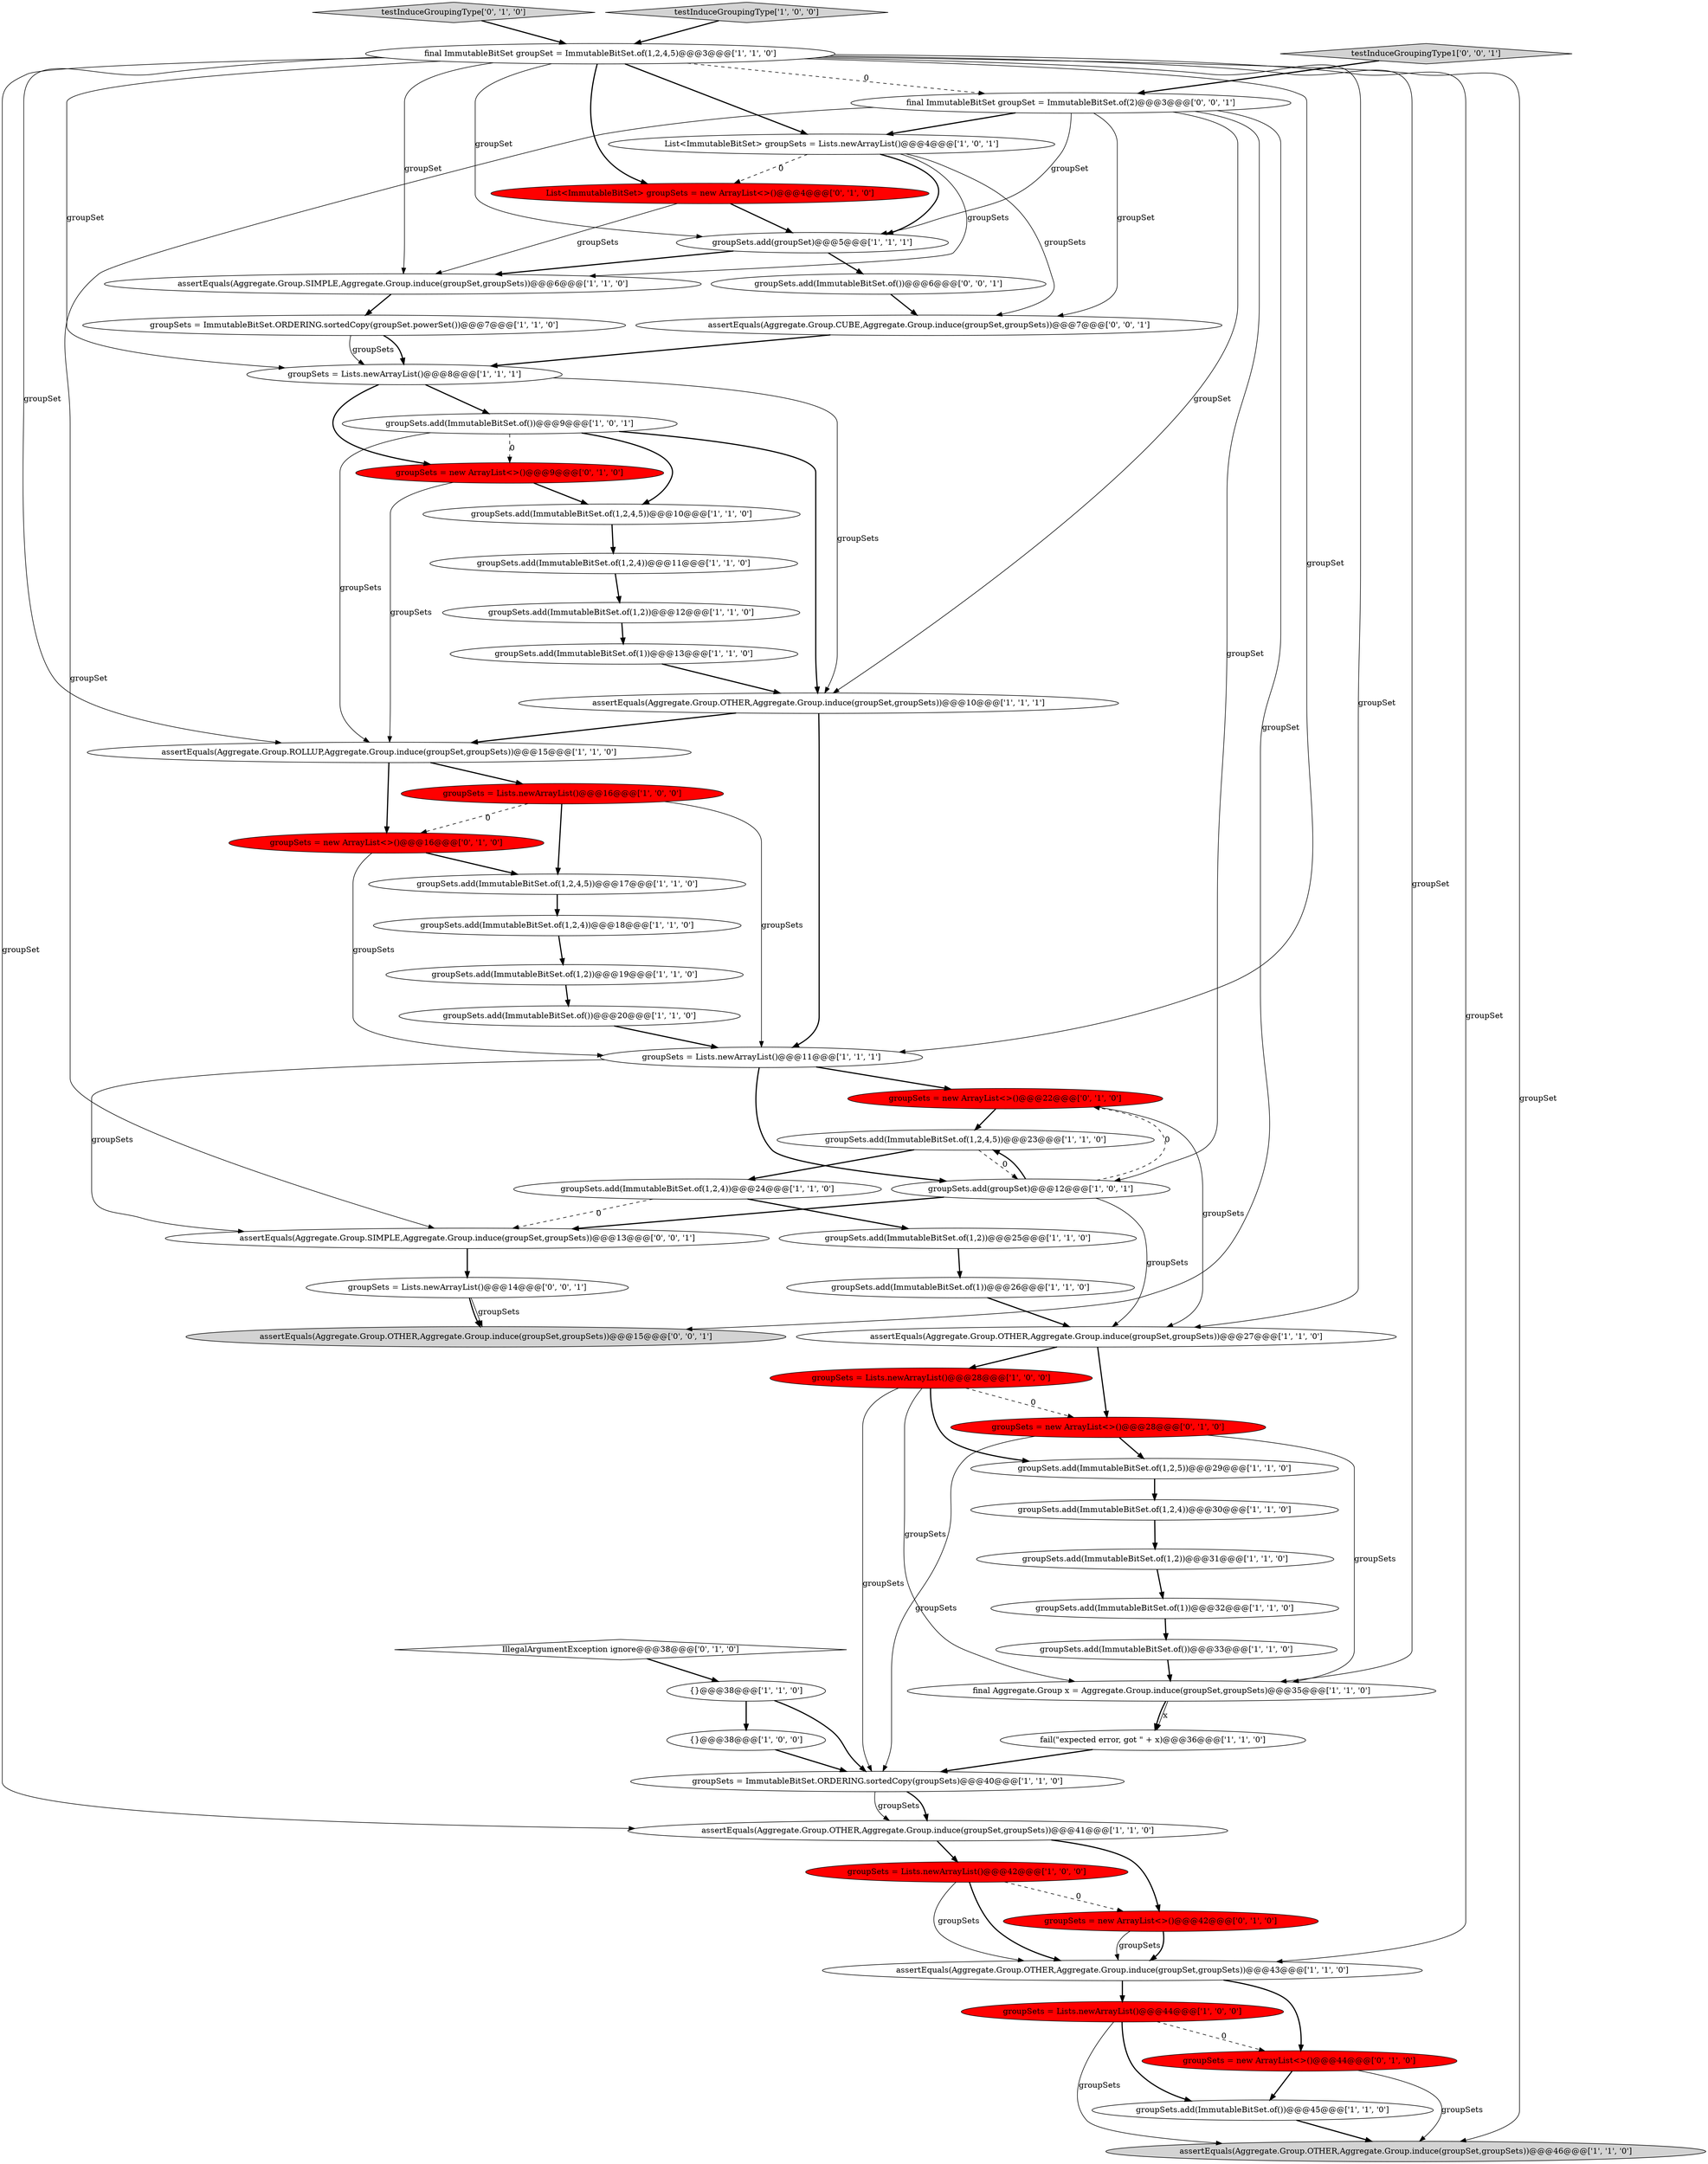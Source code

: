 digraph {
38 [style = filled, label = "groupSets.add(ImmutableBitSet.of())@@@33@@@['1', '1', '0']", fillcolor = white, shape = ellipse image = "AAA0AAABBB1BBB"];
51 [style = filled, label = "groupSets = new ArrayList<>()@@@16@@@['0', '1', '0']", fillcolor = red, shape = ellipse image = "AAA1AAABBB2BBB"];
8 [style = filled, label = "groupSets.add(ImmutableBitSet.of(1,2))@@@12@@@['1', '1', '0']", fillcolor = white, shape = ellipse image = "AAA0AAABBB1BBB"];
57 [style = filled, label = "groupSets = Lists.newArrayList()@@@14@@@['0', '0', '1']", fillcolor = white, shape = ellipse image = "AAA0AAABBB3BBB"];
49 [style = filled, label = "testInduceGroupingType['0', '1', '0']", fillcolor = lightgray, shape = diamond image = "AAA0AAABBB2BBB"];
5 [style = filled, label = "List<ImmutableBitSet> groupSets = Lists.newArrayList()@@@4@@@['1', '0', '1']", fillcolor = white, shape = ellipse image = "AAA0AAABBB1BBB"];
25 [style = filled, label = "groupSets = ImmutableBitSet.ORDERING.sortedCopy(groupSet.powerSet())@@@7@@@['1', '1', '0']", fillcolor = white, shape = ellipse image = "AAA0AAABBB1BBB"];
0 [style = filled, label = "groupSets.add(ImmutableBitSet.of(1,2,4))@@@18@@@['1', '1', '0']", fillcolor = white, shape = ellipse image = "AAA0AAABBB1BBB"];
58 [style = filled, label = "final ImmutableBitSet groupSet = ImmutableBitSet.of(2)@@@3@@@['0', '0', '1']", fillcolor = white, shape = ellipse image = "AAA0AAABBB3BBB"];
21 [style = filled, label = "groupSets.add(groupSet)@@@5@@@['1', '1', '1']", fillcolor = white, shape = ellipse image = "AAA0AAABBB1BBB"];
52 [style = filled, label = "groupSets.add(ImmutableBitSet.of())@@@6@@@['0', '0', '1']", fillcolor = white, shape = ellipse image = "AAA0AAABBB3BBB"];
22 [style = filled, label = "groupSets.add(ImmutableBitSet.of(1))@@@26@@@['1', '1', '0']", fillcolor = white, shape = ellipse image = "AAA0AAABBB1BBB"];
44 [style = filled, label = "groupSets = new ArrayList<>()@@@28@@@['0', '1', '0']", fillcolor = red, shape = ellipse image = "AAA1AAABBB2BBB"];
3 [style = filled, label = "assertEquals(Aggregate.Group.SIMPLE,Aggregate.Group.induce(groupSet,groupSets))@@@6@@@['1', '1', '0']", fillcolor = white, shape = ellipse image = "AAA0AAABBB1BBB"];
4 [style = filled, label = "groupSets = Lists.newArrayList()@@@16@@@['1', '0', '0']", fillcolor = red, shape = ellipse image = "AAA1AAABBB1BBB"];
2 [style = filled, label = "groupSets.add(ImmutableBitSet.of(1,2))@@@31@@@['1', '1', '0']", fillcolor = white, shape = ellipse image = "AAA0AAABBB1BBB"];
13 [style = filled, label = "final ImmutableBitSet groupSet = ImmutableBitSet.of(1,2,4,5)@@@3@@@['1', '1', '0']", fillcolor = white, shape = ellipse image = "AAA0AAABBB1BBB"];
17 [style = filled, label = "groupSets.add(ImmutableBitSet.of())@@@45@@@['1', '1', '0']", fillcolor = white, shape = ellipse image = "AAA0AAABBB1BBB"];
32 [style = filled, label = "final Aggregate.Group x = Aggregate.Group.induce(groupSet,groupSets)@@@35@@@['1', '1', '0']", fillcolor = white, shape = ellipse image = "AAA0AAABBB1BBB"];
37 [style = filled, label = "groupSets.add(ImmutableBitSet.of(1))@@@32@@@['1', '1', '0']", fillcolor = white, shape = ellipse image = "AAA0AAABBB1BBB"];
24 [style = filled, label = "groupSets = Lists.newArrayList()@@@42@@@['1', '0', '0']", fillcolor = red, shape = ellipse image = "AAA1AAABBB1BBB"];
30 [style = filled, label = "groupSets.add(ImmutableBitSet.of())@@@20@@@['1', '1', '0']", fillcolor = white, shape = ellipse image = "AAA0AAABBB1BBB"];
9 [style = filled, label = "groupSets.add(ImmutableBitSet.of(1,2))@@@19@@@['1', '1', '0']", fillcolor = white, shape = ellipse image = "AAA0AAABBB1BBB"];
50 [style = filled, label = "groupSets = new ArrayList<>()@@@9@@@['0', '1', '0']", fillcolor = red, shape = ellipse image = "AAA1AAABBB2BBB"];
19 [style = filled, label = "assertEquals(Aggregate.Group.OTHER,Aggregate.Group.induce(groupSet,groupSets))@@@10@@@['1', '1', '1']", fillcolor = white, shape = ellipse image = "AAA0AAABBB1BBB"];
39 [style = filled, label = "assertEquals(Aggregate.Group.OTHER,Aggregate.Group.induce(groupSet,groupSets))@@@46@@@['1', '1', '0']", fillcolor = lightgray, shape = ellipse image = "AAA0AAABBB1BBB"];
14 [style = filled, label = "assertEquals(Aggregate.Group.ROLLUP,Aggregate.Group.induce(groupSet,groupSets))@@@15@@@['1', '1', '0']", fillcolor = white, shape = ellipse image = "AAA0AAABBB1BBB"];
10 [style = filled, label = "groupSets.add(ImmutableBitSet.of(1,2,4,5))@@@23@@@['1', '1', '0']", fillcolor = white, shape = ellipse image = "AAA0AAABBB1BBB"];
6 [style = filled, label = "groupSets.add(ImmutableBitSet.of(1,2,4))@@@24@@@['1', '1', '0']", fillcolor = white, shape = ellipse image = "AAA0AAABBB1BBB"];
34 [style = filled, label = "groupSets.add(ImmutableBitSet.of(1,2,4,5))@@@17@@@['1', '1', '0']", fillcolor = white, shape = ellipse image = "AAA0AAABBB1BBB"];
48 [style = filled, label = "groupSets = new ArrayList<>()@@@22@@@['0', '1', '0']", fillcolor = red, shape = ellipse image = "AAA1AAABBB2BBB"];
54 [style = filled, label = "assertEquals(Aggregate.Group.SIMPLE,Aggregate.Group.induce(groupSet,groupSets))@@@13@@@['0', '0', '1']", fillcolor = white, shape = ellipse image = "AAA0AAABBB3BBB"];
20 [style = filled, label = "fail(\"expected error, got \" + x)@@@36@@@['1', '1', '0']", fillcolor = white, shape = ellipse image = "AAA0AAABBB1BBB"];
28 [style = filled, label = "assertEquals(Aggregate.Group.OTHER,Aggregate.Group.induce(groupSet,groupSets))@@@27@@@['1', '1', '0']", fillcolor = white, shape = ellipse image = "AAA0AAABBB1BBB"];
1 [style = filled, label = "{}@@@38@@@['1', '0', '0']", fillcolor = white, shape = ellipse image = "AAA0AAABBB1BBB"];
23 [style = filled, label = "groupSets = Lists.newArrayList()@@@8@@@['1', '1', '1']", fillcolor = white, shape = ellipse image = "AAA0AAABBB1BBB"];
36 [style = filled, label = "groupSets = Lists.newArrayList()@@@11@@@['1', '1', '1']", fillcolor = white, shape = ellipse image = "AAA0AAABBB1BBB"];
31 [style = filled, label = "groupSets = ImmutableBitSet.ORDERING.sortedCopy(groupSets)@@@40@@@['1', '1', '0']", fillcolor = white, shape = ellipse image = "AAA0AAABBB1BBB"];
40 [style = filled, label = "assertEquals(Aggregate.Group.OTHER,Aggregate.Group.induce(groupSet,groupSets))@@@43@@@['1', '1', '0']", fillcolor = white, shape = ellipse image = "AAA0AAABBB1BBB"];
7 [style = filled, label = "assertEquals(Aggregate.Group.OTHER,Aggregate.Group.induce(groupSet,groupSets))@@@41@@@['1', '1', '0']", fillcolor = white, shape = ellipse image = "AAA0AAABBB1BBB"];
56 [style = filled, label = "assertEquals(Aggregate.Group.OTHER,Aggregate.Group.induce(groupSet,groupSets))@@@15@@@['0', '0', '1']", fillcolor = lightgray, shape = ellipse image = "AAA0AAABBB3BBB"];
16 [style = filled, label = "groupSets.add(ImmutableBitSet.of(1,2,4))@@@30@@@['1', '1', '0']", fillcolor = white, shape = ellipse image = "AAA0AAABBB1BBB"];
45 [style = filled, label = "IllegalArgumentException ignore@@@38@@@['0', '1', '0']", fillcolor = white, shape = diamond image = "AAA0AAABBB2BBB"];
53 [style = filled, label = "assertEquals(Aggregate.Group.CUBE,Aggregate.Group.induce(groupSet,groupSets))@@@7@@@['0', '0', '1']", fillcolor = white, shape = ellipse image = "AAA0AAABBB3BBB"];
42 [style = filled, label = "groupSets.add(ImmutableBitSet.of(1,2,5))@@@29@@@['1', '1', '0']", fillcolor = white, shape = ellipse image = "AAA0AAABBB1BBB"];
35 [style = filled, label = "groupSets = Lists.newArrayList()@@@44@@@['1', '0', '0']", fillcolor = red, shape = ellipse image = "AAA1AAABBB1BBB"];
33 [style = filled, label = "groupSets.add(groupSet)@@@12@@@['1', '0', '1']", fillcolor = white, shape = ellipse image = "AAA0AAABBB1BBB"];
12 [style = filled, label = "testInduceGroupingType['1', '0', '0']", fillcolor = lightgray, shape = diamond image = "AAA0AAABBB1BBB"];
27 [style = filled, label = "groupSets = Lists.newArrayList()@@@28@@@['1', '0', '0']", fillcolor = red, shape = ellipse image = "AAA1AAABBB1BBB"];
29 [style = filled, label = "groupSets.add(ImmutableBitSet.of())@@@9@@@['1', '0', '1']", fillcolor = white, shape = ellipse image = "AAA0AAABBB1BBB"];
46 [style = filled, label = "groupSets = new ArrayList<>()@@@42@@@['0', '1', '0']", fillcolor = red, shape = ellipse image = "AAA1AAABBB2BBB"];
18 [style = filled, label = "{}@@@38@@@['1', '1', '0']", fillcolor = white, shape = ellipse image = "AAA0AAABBB1BBB"];
11 [style = filled, label = "groupSets.add(ImmutableBitSet.of(1,2,4))@@@11@@@['1', '1', '0']", fillcolor = white, shape = ellipse image = "AAA0AAABBB1BBB"];
15 [style = filled, label = "groupSets.add(ImmutableBitSet.of(1,2))@@@25@@@['1', '1', '0']", fillcolor = white, shape = ellipse image = "AAA0AAABBB1BBB"];
26 [style = filled, label = "groupSets.add(ImmutableBitSet.of(1,2,4,5))@@@10@@@['1', '1', '0']", fillcolor = white, shape = ellipse image = "AAA0AAABBB1BBB"];
41 [style = filled, label = "groupSets.add(ImmutableBitSet.of(1))@@@13@@@['1', '1', '0']", fillcolor = white, shape = ellipse image = "AAA0AAABBB1BBB"];
55 [style = filled, label = "testInduceGroupingType1['0', '0', '1']", fillcolor = lightgray, shape = diamond image = "AAA0AAABBB3BBB"];
43 [style = filled, label = "groupSets = new ArrayList<>()@@@44@@@['0', '1', '0']", fillcolor = red, shape = ellipse image = "AAA1AAABBB2BBB"];
47 [style = filled, label = "List<ImmutableBitSet> groupSets = new ArrayList<>()@@@4@@@['0', '1', '0']", fillcolor = red, shape = ellipse image = "AAA1AAABBB2BBB"];
13->47 [style = bold, label=""];
4->51 [style = dashed, label="0"];
41->19 [style = bold, label=""];
54->57 [style = bold, label=""];
50->14 [style = solid, label="groupSets"];
13->39 [style = solid, label="groupSet"];
36->54 [style = solid, label="groupSets"];
30->36 [style = bold, label=""];
19->36 [style = bold, label=""];
29->14 [style = solid, label="groupSets"];
21->52 [style = bold, label=""];
43->39 [style = solid, label="groupSets"];
36->33 [style = bold, label=""];
26->11 [style = bold, label=""];
35->39 [style = solid, label="groupSets"];
23->29 [style = bold, label=""];
13->58 [style = dashed, label="0"];
37->38 [style = bold, label=""];
49->13 [style = bold, label=""];
13->36 [style = solid, label="groupSet"];
48->10 [style = bold, label=""];
58->19 [style = solid, label="groupSet"];
1->31 [style = bold, label=""];
32->20 [style = bold, label=""];
21->3 [style = bold, label=""];
23->19 [style = solid, label="groupSets"];
18->31 [style = bold, label=""];
44->31 [style = solid, label="groupSets"];
7->46 [style = bold, label=""];
24->46 [style = dashed, label="0"];
20->31 [style = bold, label=""];
24->40 [style = bold, label=""];
34->0 [style = bold, label=""];
38->32 [style = bold, label=""];
29->26 [style = bold, label=""];
5->21 [style = bold, label=""];
7->24 [style = bold, label=""];
18->1 [style = bold, label=""];
46->40 [style = solid, label="groupSets"];
33->28 [style = solid, label="groupSets"];
27->32 [style = solid, label="groupSets"];
17->39 [style = bold, label=""];
57->56 [style = solid, label="groupSets"];
35->17 [style = bold, label=""];
13->5 [style = bold, label=""];
11->8 [style = bold, label=""];
35->43 [style = dashed, label="0"];
46->40 [style = bold, label=""];
31->7 [style = solid, label="groupSets"];
14->4 [style = bold, label=""];
44->42 [style = bold, label=""];
58->33 [style = solid, label="groupSet"];
33->48 [style = dashed, label="0"];
40->35 [style = bold, label=""];
8->41 [style = bold, label=""];
13->3 [style = solid, label="groupSet"];
51->36 [style = solid, label="groupSets"];
42->16 [style = bold, label=""];
22->28 [style = bold, label=""];
4->36 [style = solid, label="groupSets"];
47->3 [style = solid, label="groupSets"];
10->6 [style = bold, label=""];
31->7 [style = bold, label=""];
6->15 [style = bold, label=""];
15->22 [style = bold, label=""];
12->13 [style = bold, label=""];
43->17 [style = bold, label=""];
44->32 [style = solid, label="groupSets"];
19->14 [style = bold, label=""];
29->19 [style = bold, label=""];
13->23 [style = solid, label="groupSet"];
58->56 [style = solid, label="groupSet"];
53->23 [style = bold, label=""];
13->32 [style = solid, label="groupSet"];
27->44 [style = dashed, label="0"];
47->21 [style = bold, label=""];
40->43 [style = bold, label=""];
58->54 [style = solid, label="groupSet"];
13->7 [style = solid, label="groupSet"];
4->34 [style = bold, label=""];
13->40 [style = solid, label="groupSet"];
6->54 [style = dashed, label="0"];
23->50 [style = bold, label=""];
45->18 [style = bold, label=""];
32->20 [style = solid, label="x"];
50->26 [style = bold, label=""];
0->9 [style = bold, label=""];
52->53 [style = bold, label=""];
3->25 [style = bold, label=""];
25->23 [style = bold, label=""];
5->47 [style = dashed, label="0"];
14->51 [style = bold, label=""];
10->33 [style = dashed, label="0"];
9->30 [style = bold, label=""];
33->10 [style = bold, label=""];
13->14 [style = solid, label="groupSet"];
58->53 [style = solid, label="groupSet"];
16->2 [style = bold, label=""];
5->3 [style = solid, label="groupSets"];
27->31 [style = solid, label="groupSets"];
27->42 [style = bold, label=""];
25->23 [style = solid, label="groupSets"];
57->56 [style = bold, label=""];
5->53 [style = solid, label="groupSets"];
29->50 [style = dashed, label="0"];
36->48 [style = bold, label=""];
58->5 [style = bold, label=""];
28->44 [style = bold, label=""];
13->28 [style = solid, label="groupSet"];
28->27 [style = bold, label=""];
51->34 [style = bold, label=""];
13->21 [style = solid, label="groupSet"];
2->37 [style = bold, label=""];
24->40 [style = solid, label="groupSets"];
58->21 [style = solid, label="groupSet"];
48->28 [style = solid, label="groupSets"];
33->54 [style = bold, label=""];
55->58 [style = bold, label=""];
}
